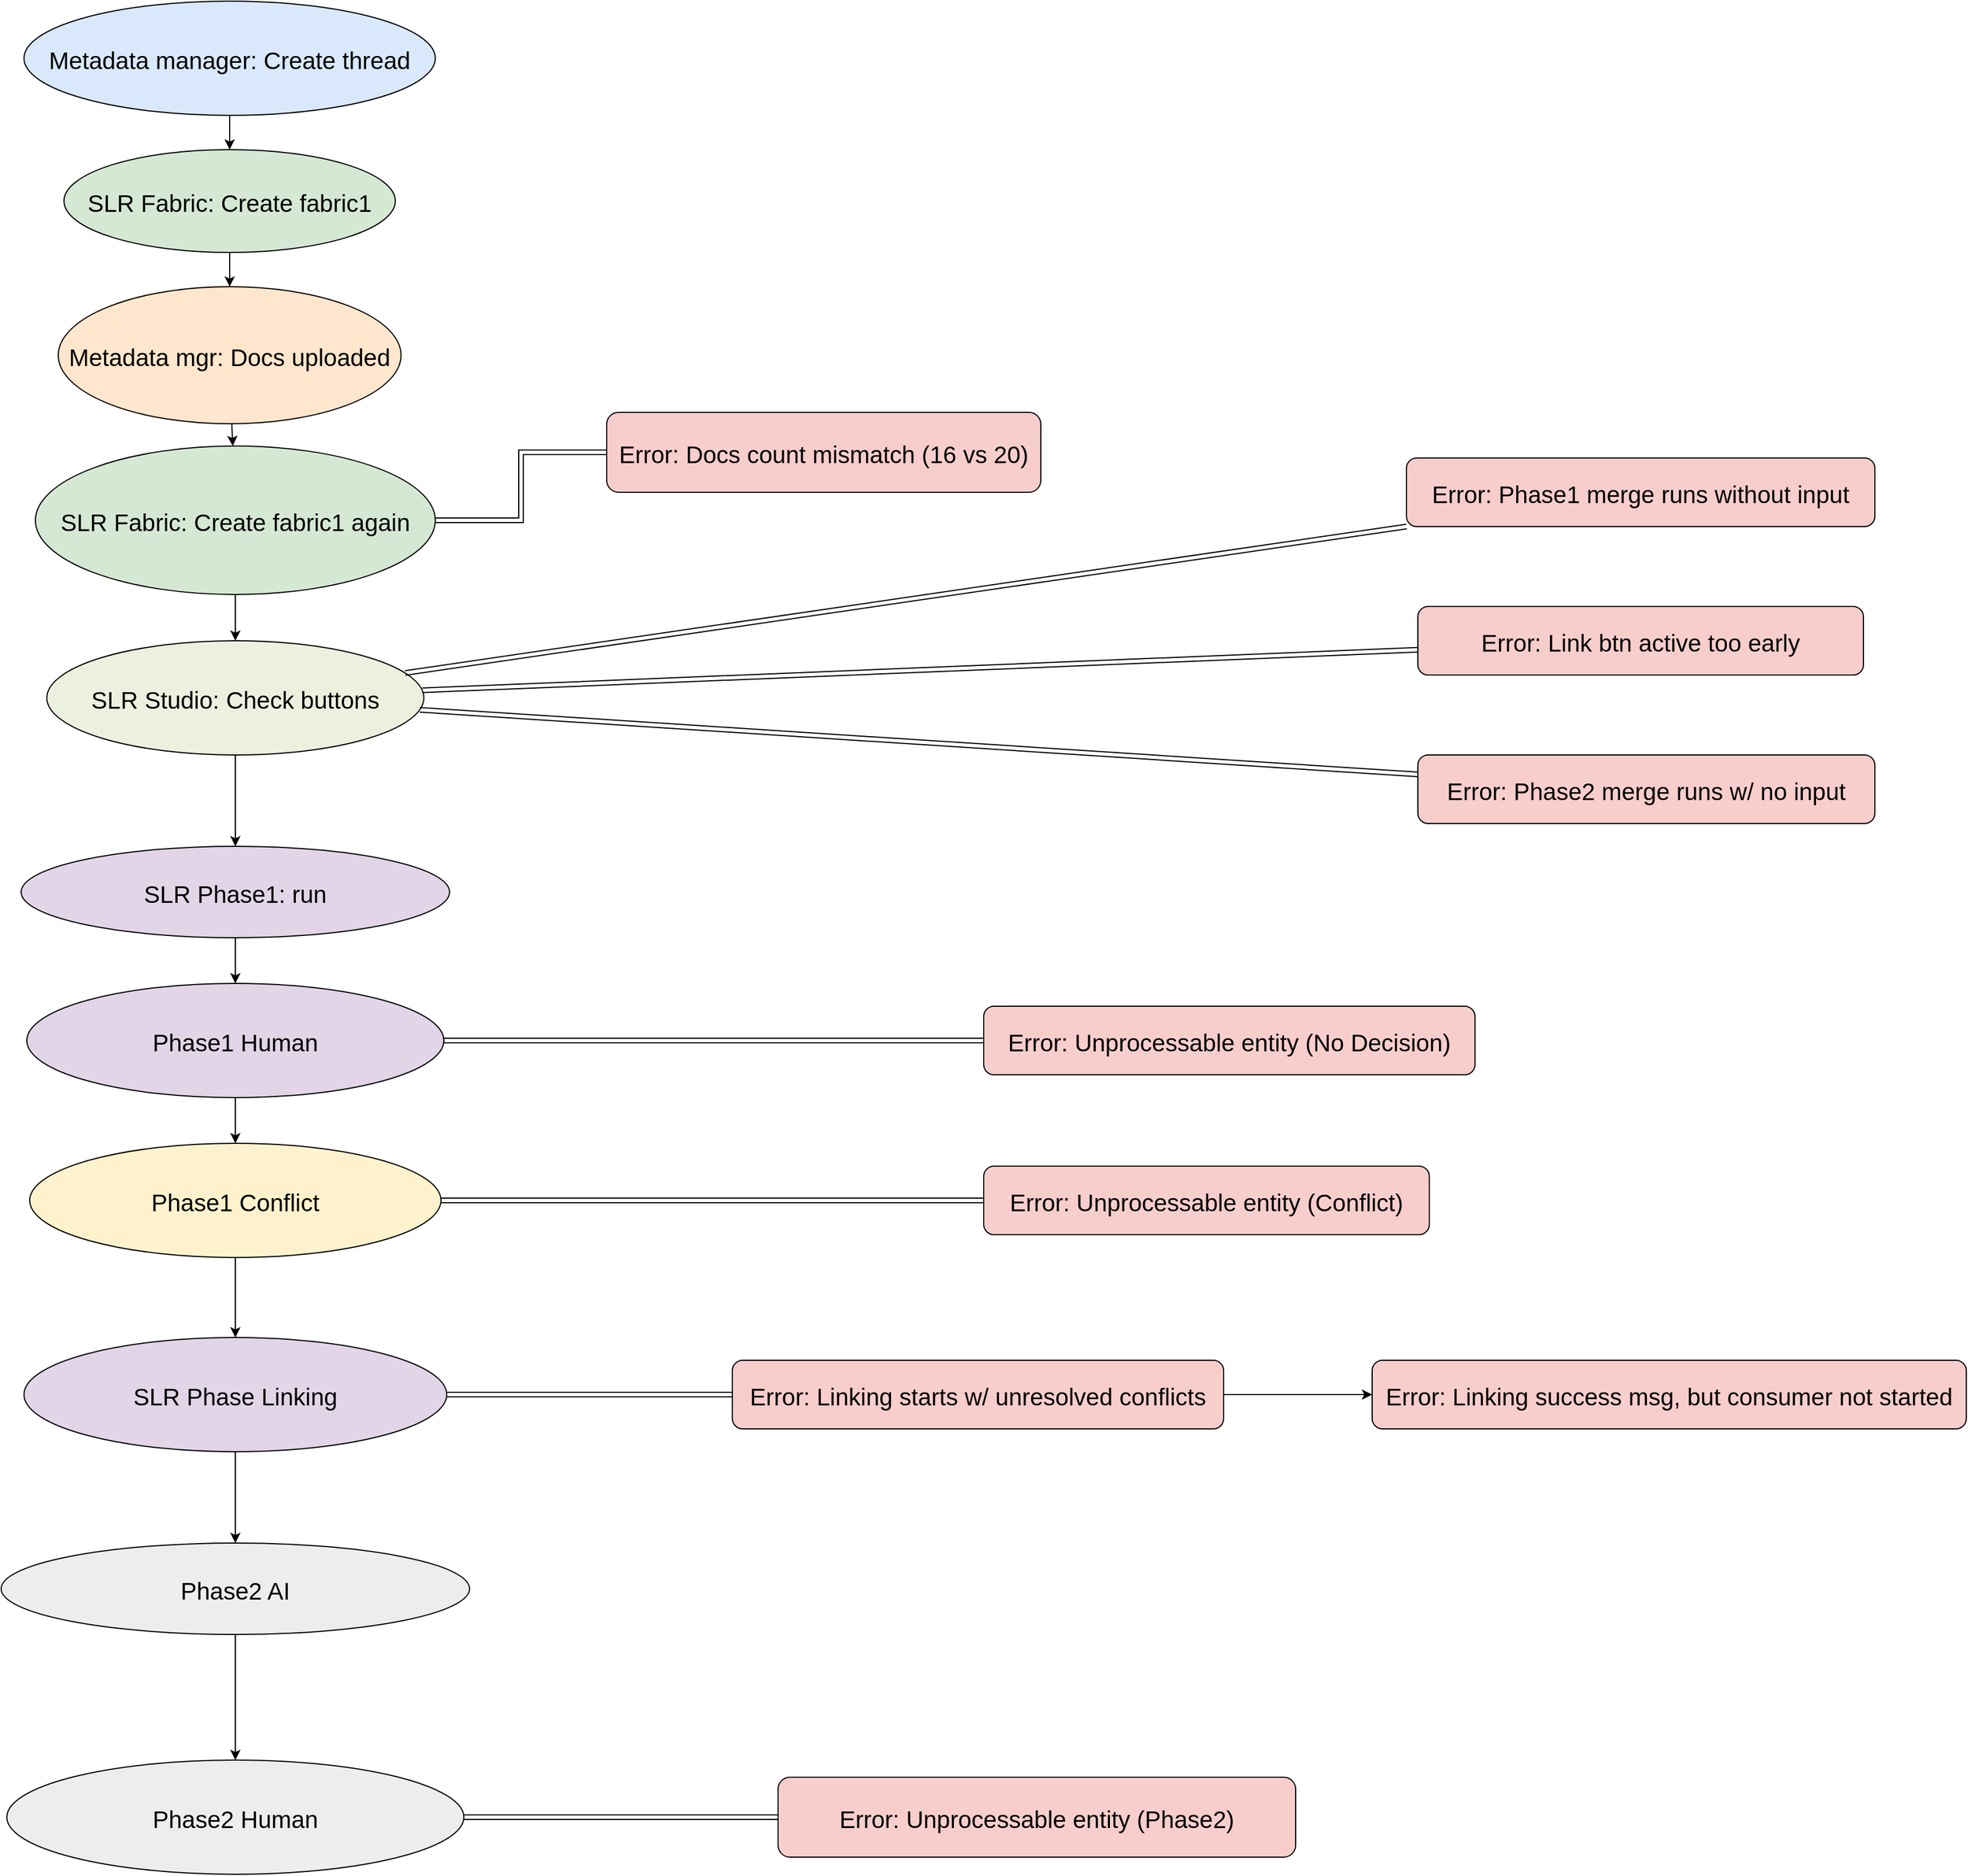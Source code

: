 <mxfile version="27.1.4" pages="2">
  <diagram name="SLR Flow Errors" id="b5b7bab2-c9e2-2cf4-8b2a-24fd1a2a6d21">
    <mxGraphModel dx="3020" dy="1407" grid="1" gridSize="10" guides="1" tooltips="1" connect="1" arrows="1" fold="1" page="1" pageScale="1" pageWidth="827" pageHeight="1169" background="none" math="0" shadow="0">
      <root>
        <mxCell id="0" />
        <mxCell id="1" parent="0" />
        <mxCell id="gho2EZESTIuQaTG-O0x6-40" value="Metadata manager: Create thread" style="ellipse;fillColor=#DAE8FC;fontSize=21;" parent="1" vertex="1">
          <mxGeometry x="-60" y="130" width="360" height="100" as="geometry" />
        </mxCell>
        <mxCell id="gho2EZESTIuQaTG-O0x6-41" value="SLR Fabric: Create fabric1" style="ellipse;fillColor=#D5E8D4;fontSize=21" parent="1" vertex="1">
          <mxGeometry x="-25" y="260" width="290" height="90" as="geometry" />
        </mxCell>
        <mxCell id="gho2EZESTIuQaTG-O0x6-42" value="Metadata mgr: Docs uploaded" style="ellipse;fillColor=#FFE6CC;fontSize=21" parent="1" vertex="1">
          <mxGeometry x="-30" y="380" width="300" height="120" as="geometry" />
        </mxCell>
        <mxCell id="wN95eQj6JGcQOopKYXRI-4" style="edgeStyle=orthogonalEdgeStyle;rounded=0;orthogonalLoop=1;jettySize=auto;html=1;fontSize=21" parent="1" source="gho2EZESTIuQaTG-O0x6-43" target="gho2EZESTIuQaTG-O0x6-45" edge="1">
          <mxGeometry relative="1" as="geometry" />
        </mxCell>
        <mxCell id="gho2EZESTIuQaTG-O0x6-43" value="SLR Fabric: Create fabric1 again" style="ellipse;fillColor=#D5E8D4;fontSize=21" parent="1" vertex="1">
          <mxGeometry x="-50" y="519.5" width="350" height="130" as="geometry" />
        </mxCell>
        <mxCell id="wN95eQj6JGcQOopKYXRI-3" style="edgeStyle=orthogonalEdgeStyle;rounded=0;orthogonalLoop=1;jettySize=auto;html=1;exitX=0;exitY=0.5;exitDx=0;exitDy=0;shape=link;" parent="1" source="gho2EZESTIuQaTG-O0x6-44" target="gho2EZESTIuQaTG-O0x6-43" edge="1">
          <mxGeometry relative="1" as="geometry" />
        </mxCell>
        <mxCell id="gho2EZESTIuQaTG-O0x6-44" value="Error: Docs count mismatch (16 vs 20)" style="rounded=1;fillColor=#F8CECC;fontSize=21" parent="1" vertex="1">
          <mxGeometry x="450" y="490" width="380" height="70" as="geometry" />
        </mxCell>
        <mxCell id="wN95eQj6JGcQOopKYXRI-5" style="edgeStyle=orthogonalEdgeStyle;rounded=0;orthogonalLoop=1;jettySize=auto;html=1;entryX=0.5;entryY=0;entryDx=0;entryDy=0;" parent="1" source="gho2EZESTIuQaTG-O0x6-45" target="gho2EZESTIuQaTG-O0x6-49" edge="1">
          <mxGeometry relative="1" as="geometry" />
        </mxCell>
        <mxCell id="gho2EZESTIuQaTG-O0x6-45" value="SLR Studio: Check buttons" style="ellipse;fillColor=#EBF1DE;fontSize=21" parent="1" vertex="1">
          <mxGeometry x="-40" y="690" width="330" height="100" as="geometry" />
        </mxCell>
        <mxCell id="gho2EZESTIuQaTG-O0x6-46" value="Error: Phase1 merge runs without input" style="rounded=1;fillColor=#F8CECC;fontSize=21" parent="1" vertex="1">
          <mxGeometry x="1150" y="530" width="410" height="60" as="geometry" />
        </mxCell>
        <mxCell id="gho2EZESTIuQaTG-O0x6-47" value="Error: Link btn active too early" style="rounded=1;fillColor=#F8CECC;fontSize=21" parent="1" vertex="1">
          <mxGeometry x="1160" y="660" width="390" height="60" as="geometry" />
        </mxCell>
        <mxCell id="gho2EZESTIuQaTG-O0x6-48" value="Error: Phase2 merge runs w/ no input" style="rounded=1;fillColor=#F8CECC;fontSize=21" parent="1" vertex="1">
          <mxGeometry x="1160" y="790" width="400" height="60" as="geometry" />
        </mxCell>
        <mxCell id="gho2EZESTIuQaTG-O0x6-49" value="SLR Phase1: run" style="ellipse;fillColor=#E1D5E7;fontSize=21" parent="1" vertex="1">
          <mxGeometry x="-62.5" y="870" width="375" height="80" as="geometry" />
        </mxCell>
        <mxCell id="wN95eQj6JGcQOopKYXRI-6" style="edgeStyle=orthogonalEdgeStyle;rounded=0;orthogonalLoop=1;jettySize=auto;html=1;exitX=0.5;exitY=1;exitDx=0;exitDy=0;entryX=0.5;entryY=0;entryDx=0;entryDy=0;" parent="1" source="gho2EZESTIuQaTG-O0x6-50" target="gho2EZESTIuQaTG-O0x6-52" edge="1">
          <mxGeometry relative="1" as="geometry" />
        </mxCell>
        <mxCell id="gho2EZESTIuQaTG-O0x6-50" value="Phase1 Human" style="ellipse;fillColor=#E1D5E7;fontSize=21" parent="1" vertex="1">
          <mxGeometry x="-57.5" y="990" width="365" height="100" as="geometry" />
        </mxCell>
        <mxCell id="gho2EZESTIuQaTG-O0x6-51" value="Error: Unprocessable entity (No Decision)" style="rounded=1;fillColor=#F8CECC;fontSize=21" parent="1" vertex="1">
          <mxGeometry x="780" y="1010" width="430" height="60" as="geometry" />
        </mxCell>
        <mxCell id="wN95eQj6JGcQOopKYXRI-7" style="edgeStyle=orthogonalEdgeStyle;rounded=0;orthogonalLoop=1;jettySize=auto;html=1;exitX=0.5;exitY=1;exitDx=0;exitDy=0;entryX=0.5;entryY=0;entryDx=0;entryDy=0;" parent="1" source="gho2EZESTIuQaTG-O0x6-52" target="gho2EZESTIuQaTG-O0x6-54" edge="1">
          <mxGeometry relative="1" as="geometry" />
        </mxCell>
        <mxCell id="gho2EZESTIuQaTG-O0x6-52" value="Phase1 Conflict" style="ellipse;fillColor=#FFF2CC;fontSize=21" parent="1" vertex="1">
          <mxGeometry x="-55" y="1130" width="360" height="100" as="geometry" />
        </mxCell>
        <mxCell id="gho2EZESTIuQaTG-O0x6-53" value="Error: Unprocessable entity (Conflict)" style="rounded=1;fillColor=#F8CECC;fontSize=21" parent="1" vertex="1">
          <mxGeometry x="780" y="1150" width="390" height="60" as="geometry" />
        </mxCell>
        <mxCell id="wN95eQj6JGcQOopKYXRI-8" style="edgeStyle=orthogonalEdgeStyle;rounded=0;orthogonalLoop=1;jettySize=auto;html=1;exitX=0.5;exitY=1;exitDx=0;exitDy=0;entryX=0.5;entryY=0;entryDx=0;entryDy=0;" parent="1" source="gho2EZESTIuQaTG-O0x6-54" target="gho2EZESTIuQaTG-O0x6-57" edge="1">
          <mxGeometry relative="1" as="geometry" />
        </mxCell>
        <mxCell id="gho2EZESTIuQaTG-O0x6-54" value="SLR Phase Linking" style="ellipse;fillColor=#E1D5E7;fontSize=21" parent="1" vertex="1">
          <mxGeometry x="-60" y="1300" width="370" height="100" as="geometry" />
        </mxCell>
        <mxCell id="gho2EZESTIuQaTG-O0x6-55" value="Error: Linking starts w/ unresolved conflicts" style="rounded=1;fillColor=#F8CECC;fontSize=21" parent="1" vertex="1">
          <mxGeometry x="560" y="1320" width="430" height="60" as="geometry" />
        </mxCell>
        <mxCell id="gho2EZESTIuQaTG-O0x6-56" value="Error: Linking success msg, but consumer not started" style="rounded=1;fillColor=#F8CECC;fontSize=21" parent="1" vertex="1">
          <mxGeometry x="1120" y="1320" width="520" height="60" as="geometry" />
        </mxCell>
        <mxCell id="gho2EZESTIuQaTG-O0x6-57" value="Phase2 AI" style="ellipse;fillColor=#EDEDED;fontSize=21" parent="1" vertex="1">
          <mxGeometry x="-80" y="1480" width="410" height="80" as="geometry" />
        </mxCell>
        <mxCell id="gho2EZESTIuQaTG-O0x6-58" value="Phase2 Human" style="ellipse;fillColor=#EDEDED;fontSize=21" parent="1" vertex="1">
          <mxGeometry x="-75" y="1670" width="400" height="100" as="geometry" />
        </mxCell>
        <mxCell id="gho2EZESTIuQaTG-O0x6-59" value="Error: Unprocessable entity (Phase2)" style="rounded=1;fillColor=#F8CECC;fontSize=21" parent="1" vertex="1">
          <mxGeometry x="600" y="1685" width="453" height="70" as="geometry" />
        </mxCell>
        <mxCell id="gho2EZESTIuQaTG-O0x6-60" style="" parent="1" source="gho2EZESTIuQaTG-O0x6-40" target="gho2EZESTIuQaTG-O0x6-41" edge="1">
          <mxGeometry relative="1" as="geometry" />
        </mxCell>
        <mxCell id="gho2EZESTIuQaTG-O0x6-61" style="" parent="1" source="gho2EZESTIuQaTG-O0x6-41" target="gho2EZESTIuQaTG-O0x6-42" edge="1">
          <mxGeometry relative="1" as="geometry" />
        </mxCell>
        <mxCell id="gho2EZESTIuQaTG-O0x6-62" style="" parent="1" source="gho2EZESTIuQaTG-O0x6-42" target="gho2EZESTIuQaTG-O0x6-43" edge="1">
          <mxGeometry relative="1" as="geometry" />
        </mxCell>
        <mxCell id="gho2EZESTIuQaTG-O0x6-65" style="shape=link;" parent="1" source="gho2EZESTIuQaTG-O0x6-45" target="gho2EZESTIuQaTG-O0x6-46" edge="1">
          <mxGeometry relative="1" as="geometry" />
        </mxCell>
        <mxCell id="gho2EZESTIuQaTG-O0x6-66" style="shape=link;" parent="1" source="gho2EZESTIuQaTG-O0x6-45" target="gho2EZESTIuQaTG-O0x6-47" edge="1">
          <mxGeometry relative="1" as="geometry" />
        </mxCell>
        <mxCell id="gho2EZESTIuQaTG-O0x6-67" style="shape=link;" parent="1" source="gho2EZESTIuQaTG-O0x6-45" target="gho2EZESTIuQaTG-O0x6-48" edge="1">
          <mxGeometry relative="1" as="geometry" />
        </mxCell>
        <mxCell id="gho2EZESTIuQaTG-O0x6-69" style="" parent="1" source="gho2EZESTIuQaTG-O0x6-49" target="gho2EZESTIuQaTG-O0x6-50" edge="1">
          <mxGeometry relative="1" as="geometry" />
        </mxCell>
        <mxCell id="gho2EZESTIuQaTG-O0x6-70" style="shape=link;" parent="1" source="gho2EZESTIuQaTG-O0x6-50" target="gho2EZESTIuQaTG-O0x6-51" edge="1">
          <mxGeometry relative="1" as="geometry" />
        </mxCell>
        <mxCell id="gho2EZESTIuQaTG-O0x6-72" style="shape=link;" parent="1" source="gho2EZESTIuQaTG-O0x6-52" target="gho2EZESTIuQaTG-O0x6-53" edge="1">
          <mxGeometry relative="1" as="geometry" />
        </mxCell>
        <mxCell id="gho2EZESTIuQaTG-O0x6-74" style="shape=link;" parent="1" source="gho2EZESTIuQaTG-O0x6-54" target="gho2EZESTIuQaTG-O0x6-55" edge="1">
          <mxGeometry relative="1" as="geometry" />
        </mxCell>
        <mxCell id="gho2EZESTIuQaTG-O0x6-75" style="" parent="1" source="gho2EZESTIuQaTG-O0x6-55" target="gho2EZESTIuQaTG-O0x6-56" edge="1">
          <mxGeometry relative="1" as="geometry" />
        </mxCell>
        <mxCell id="gho2EZESTIuQaTG-O0x6-77" style="" parent="1" source="gho2EZESTIuQaTG-O0x6-57" target="gho2EZESTIuQaTG-O0x6-58" edge="1">
          <mxGeometry relative="1" as="geometry" />
        </mxCell>
        <mxCell id="gho2EZESTIuQaTG-O0x6-78" style="shape=link;" parent="1" source="gho2EZESTIuQaTG-O0x6-58" target="gho2EZESTIuQaTG-O0x6-59" edge="1">
          <mxGeometry relative="1" as="geometry" />
        </mxCell>
      </root>
    </mxGraphModel>
  </diagram>
  <diagram id="ipYCEBryERuvWFgLw_n_" name="Page-2">
    <mxGraphModel dx="1206" dy="774" grid="1" gridSize="10" guides="1" tooltips="1" connect="1" arrows="1" fold="1" page="1" pageScale="1" pageWidth="850" pageHeight="1100" math="0" shadow="0">
      <root>
        <mxCell id="0" />
        <mxCell id="1" parent="0" />
      </root>
    </mxGraphModel>
  </diagram>
</mxfile>

